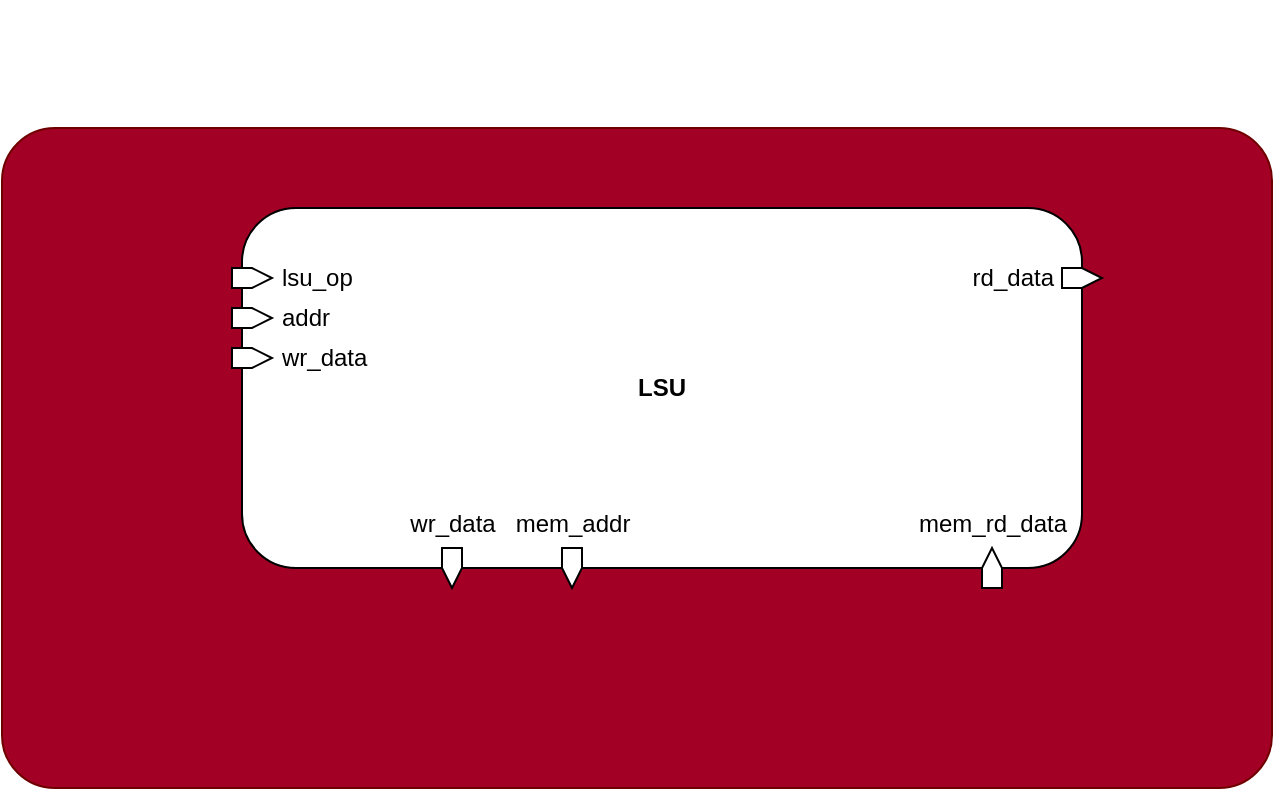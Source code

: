 <mxfile>
    <diagram id="Cw_3OhJFvrdF9LLGUdDQ" name="Page-1">
        <mxGraphModel dx="-1890" dy="762" grid="1" gridSize="10" guides="1" tooltips="1" connect="1" arrows="1" fold="1" page="1" pageScale="1" pageWidth="850" pageHeight="1100" math="0" shadow="0">
            <root>
                <mxCell id="0"/>
                <mxCell id="1" parent="0"/>
                <mxCell id="2" value="&lt;h1&gt;MEM STAGE&lt;br&gt;&lt;/h1&gt;" style="rounded=1;whiteSpace=wrap;html=1;labelPosition=center;verticalLabelPosition=top;align=center;verticalAlign=bottom;arcSize=8;fillColor=#a20025;fontColor=#ffffff;strokeColor=#6F0000;" vertex="1" parent="1">
                    <mxGeometry x="3500" y="370" width="635" height="330" as="geometry"/>
                </mxCell>
                <mxCell id="3" value="&lt;b&gt;LSU&lt;/b&gt;" style="rounded=1;whiteSpace=wrap;html=1;" vertex="1" parent="1">
                    <mxGeometry x="3620" y="410" width="420" height="180" as="geometry"/>
                </mxCell>
                <mxCell id="10" value="lsu_op" style="html=1;shadow=0;dashed=0;align=left;verticalAlign=middle;shape=mxgraph.arrows2.arrow;dy=0;dx=10;notch=0;labelPosition=right;verticalLabelPosition=middle;spacing=5;movable=1;resizable=1;rotatable=1;deletable=1;editable=1;locked=0;connectable=1;direction=east;" vertex="1" parent="1">
                    <mxGeometry x="3615" y="440" width="20" height="10" as="geometry"/>
                </mxCell>
                <mxCell id="11" value="addr" style="html=1;shadow=0;dashed=0;align=left;verticalAlign=middle;shape=mxgraph.arrows2.arrow;dy=0;dx=10;notch=0;labelPosition=right;verticalLabelPosition=middle;spacing=5;movable=1;resizable=1;rotatable=1;deletable=1;editable=1;locked=0;connectable=1;direction=east;" vertex="1" parent="1">
                    <mxGeometry x="3615" y="460" width="20" height="10" as="geometry"/>
                </mxCell>
                <mxCell id="12" value="wr_data" style="html=1;shadow=0;dashed=0;align=left;verticalAlign=middle;shape=mxgraph.arrows2.arrow;dy=0;dx=10;notch=0;labelPosition=right;verticalLabelPosition=middle;spacing=5;movable=1;resizable=1;rotatable=1;deletable=1;editable=1;locked=0;connectable=1;direction=east;" vertex="1" parent="1">
                    <mxGeometry x="3615" y="480" width="20" height="10" as="geometry"/>
                </mxCell>
                <mxCell id="13" value="mem_rd_data" style="html=1;shadow=0;dashed=0;align=center;verticalAlign=bottom;shape=mxgraph.arrows2.arrow;dy=0;dx=10;notch=0;labelPosition=center;verticalLabelPosition=top;spacing=5;movable=1;resizable=1;rotatable=1;deletable=1;editable=1;locked=0;connectable=1;direction=north;" vertex="1" parent="1">
                    <mxGeometry x="3990" y="580" width="10" height="20" as="geometry"/>
                </mxCell>
                <mxCell id="14" value="rd_data" style="html=1;shadow=0;dashed=0;align=right;verticalAlign=middle;shape=mxgraph.arrows2.arrow;dy=0;dx=10;notch=0;labelPosition=left;verticalLabelPosition=middle;spacing=5;movable=1;resizable=1;rotatable=1;deletable=1;editable=1;locked=0;connectable=1;direction=east;" vertex="1" parent="1">
                    <mxGeometry x="4030" y="440" width="20" height="10" as="geometry"/>
                </mxCell>
                <mxCell id="16" value="mem_addr" style="html=1;shadow=0;dashed=0;align=center;verticalAlign=bottom;shape=mxgraph.arrows2.arrow;dy=0;dx=10;notch=0;labelPosition=center;verticalLabelPosition=top;spacing=5;movable=1;resizable=1;rotatable=1;deletable=1;editable=1;locked=0;connectable=1;direction=south;" vertex="1" parent="1">
                    <mxGeometry x="3780" y="580" width="10" height="20" as="geometry"/>
                </mxCell>
                <mxCell id="18" value="wr_data" style="html=1;shadow=0;dashed=0;align=center;verticalAlign=bottom;shape=mxgraph.arrows2.arrow;dy=0;dx=10;notch=0;labelPosition=center;verticalLabelPosition=top;spacing=5;movable=1;resizable=1;rotatable=1;deletable=1;editable=1;locked=0;connectable=1;direction=south;" vertex="1" parent="1">
                    <mxGeometry x="3720" y="580" width="10" height="20" as="geometry"/>
                </mxCell>
            </root>
        </mxGraphModel>
    </diagram>
</mxfile>
